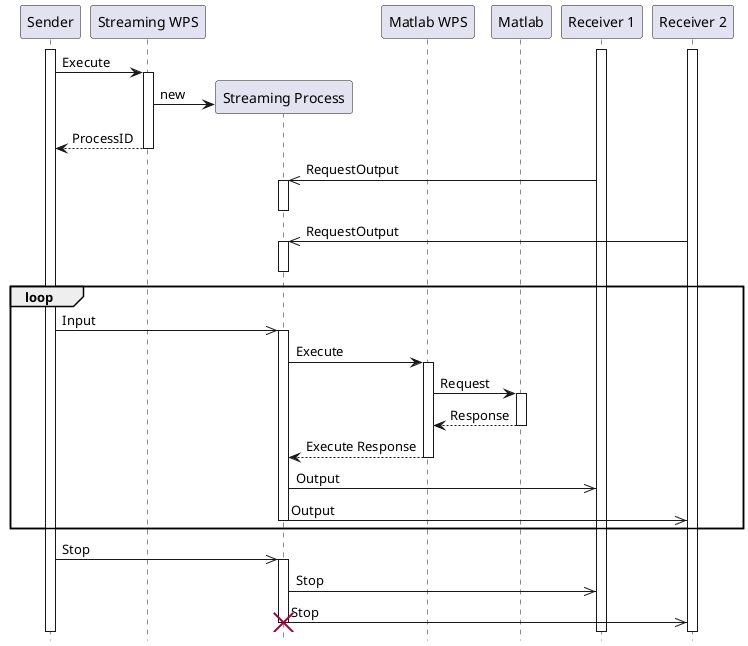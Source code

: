 @startuml
hide footbox
skinparam defaultFontName "Linux Biolinum"

participant "Sender"
participant "Streaming WPS"
participant "Streaming Process"
participant "Matlab WPS"
participant "Matlab"
participant "Receiver 1"
participant "Receiver 2"

activate "Sender"
activate "Receiver 1"
activate "Receiver 2"

"Sender" -> "Streaming WPS": Execute
activate "Streaming WPS"

create "Streaming Process"
"Streaming WPS" -> "Streaming Process": new

"Streaming WPS" --> "Sender": ProcessID
deactivate "Streaming WPS"

"Receiver 1" ->> "Streaming Process": RequestOutput
activate "Streaming Process"
deactivate "Streaming Process"

"Receiver 2" ->> "Streaming Process": RequestOutput
activate "Streaming Process"
deactivate "Streaming Process"

loop
	"Sender" ->> "Streaming Process": Input
	activate "Streaming Process"
	"Streaming Process" -> "Matlab WPS": Execute
	activate "Matlab WPS"
	"Matlab WPS" -> "Matlab": Request
	activate "Matlab"
	"Matlab" --> "Matlab WPS": Response
	deactivate "Matlab"
	"Matlab WPS" --> "Streaming Process": Execute Response
	deactivate "Matlab WPS"
	"Streaming Process" ->> "Receiver 1": Output
	"Streaming Process" ->> "Receiver 2": Output
	deactivate "Streaming Process"
end

"Sender" ->> "Streaming Process": Stop
activate "Streaming Process"

"Streaming Process" ->> "Receiver 1": Stop
"Streaming Process" ->> "Receiver 2": Stop

destroy "Streaming Process"

@enduml